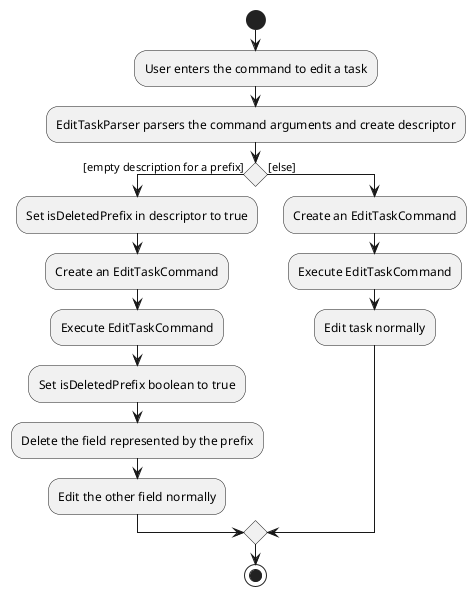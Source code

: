 @startuml

start

:User enters the command to edit a task;

:EditTaskParser parsers the command arguments and create descriptor;

if () then ([empty description for a prefix])
        :Set isDeletedPrefix in descriptor to true;
        :Create an EditTaskCommand;
        :Execute EditTaskCommand;
        :Set isDeletedPrefix boolean to true;
        :Delete the field represented by the prefix;
        :Edit the other field normally;
else ([else])
        :Create an EditTaskCommand;
        :Execute EditTaskCommand;
        :Edit task normally;

endif

stop

@enduml
